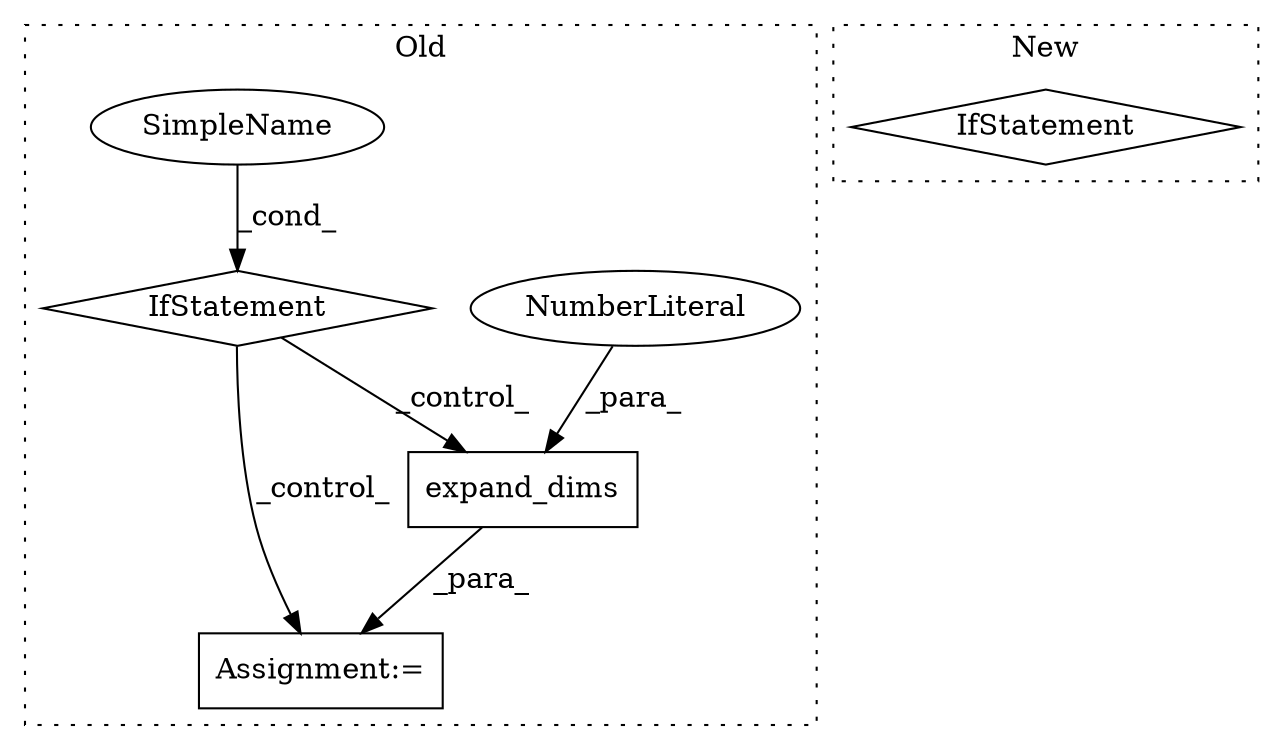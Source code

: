 digraph G {
subgraph cluster0 {
1 [label="expand_dims" a="32" s="3305,3378" l="12,1" shape="box"];
3 [label="NumberLiteral" a="34" s="3377" l="1" shape="ellipse"];
4 [label="Assignment:=" a="7" s="3290" l="1" shape="box"];
5 [label="SimpleName" a="42" s="" l="" shape="ellipse"];
6 [label="IfStatement" a="25" s="3205,3230" l="4,2" shape="diamond"];
label = "Old";
style="dotted";
}
subgraph cluster1 {
2 [label="IfStatement" a="25" s="2975,3006" l="4,2" shape="diamond"];
label = "New";
style="dotted";
}
1 -> 4 [label="_para_"];
3 -> 1 [label="_para_"];
5 -> 6 [label="_cond_"];
6 -> 1 [label="_control_"];
6 -> 4 [label="_control_"];
}